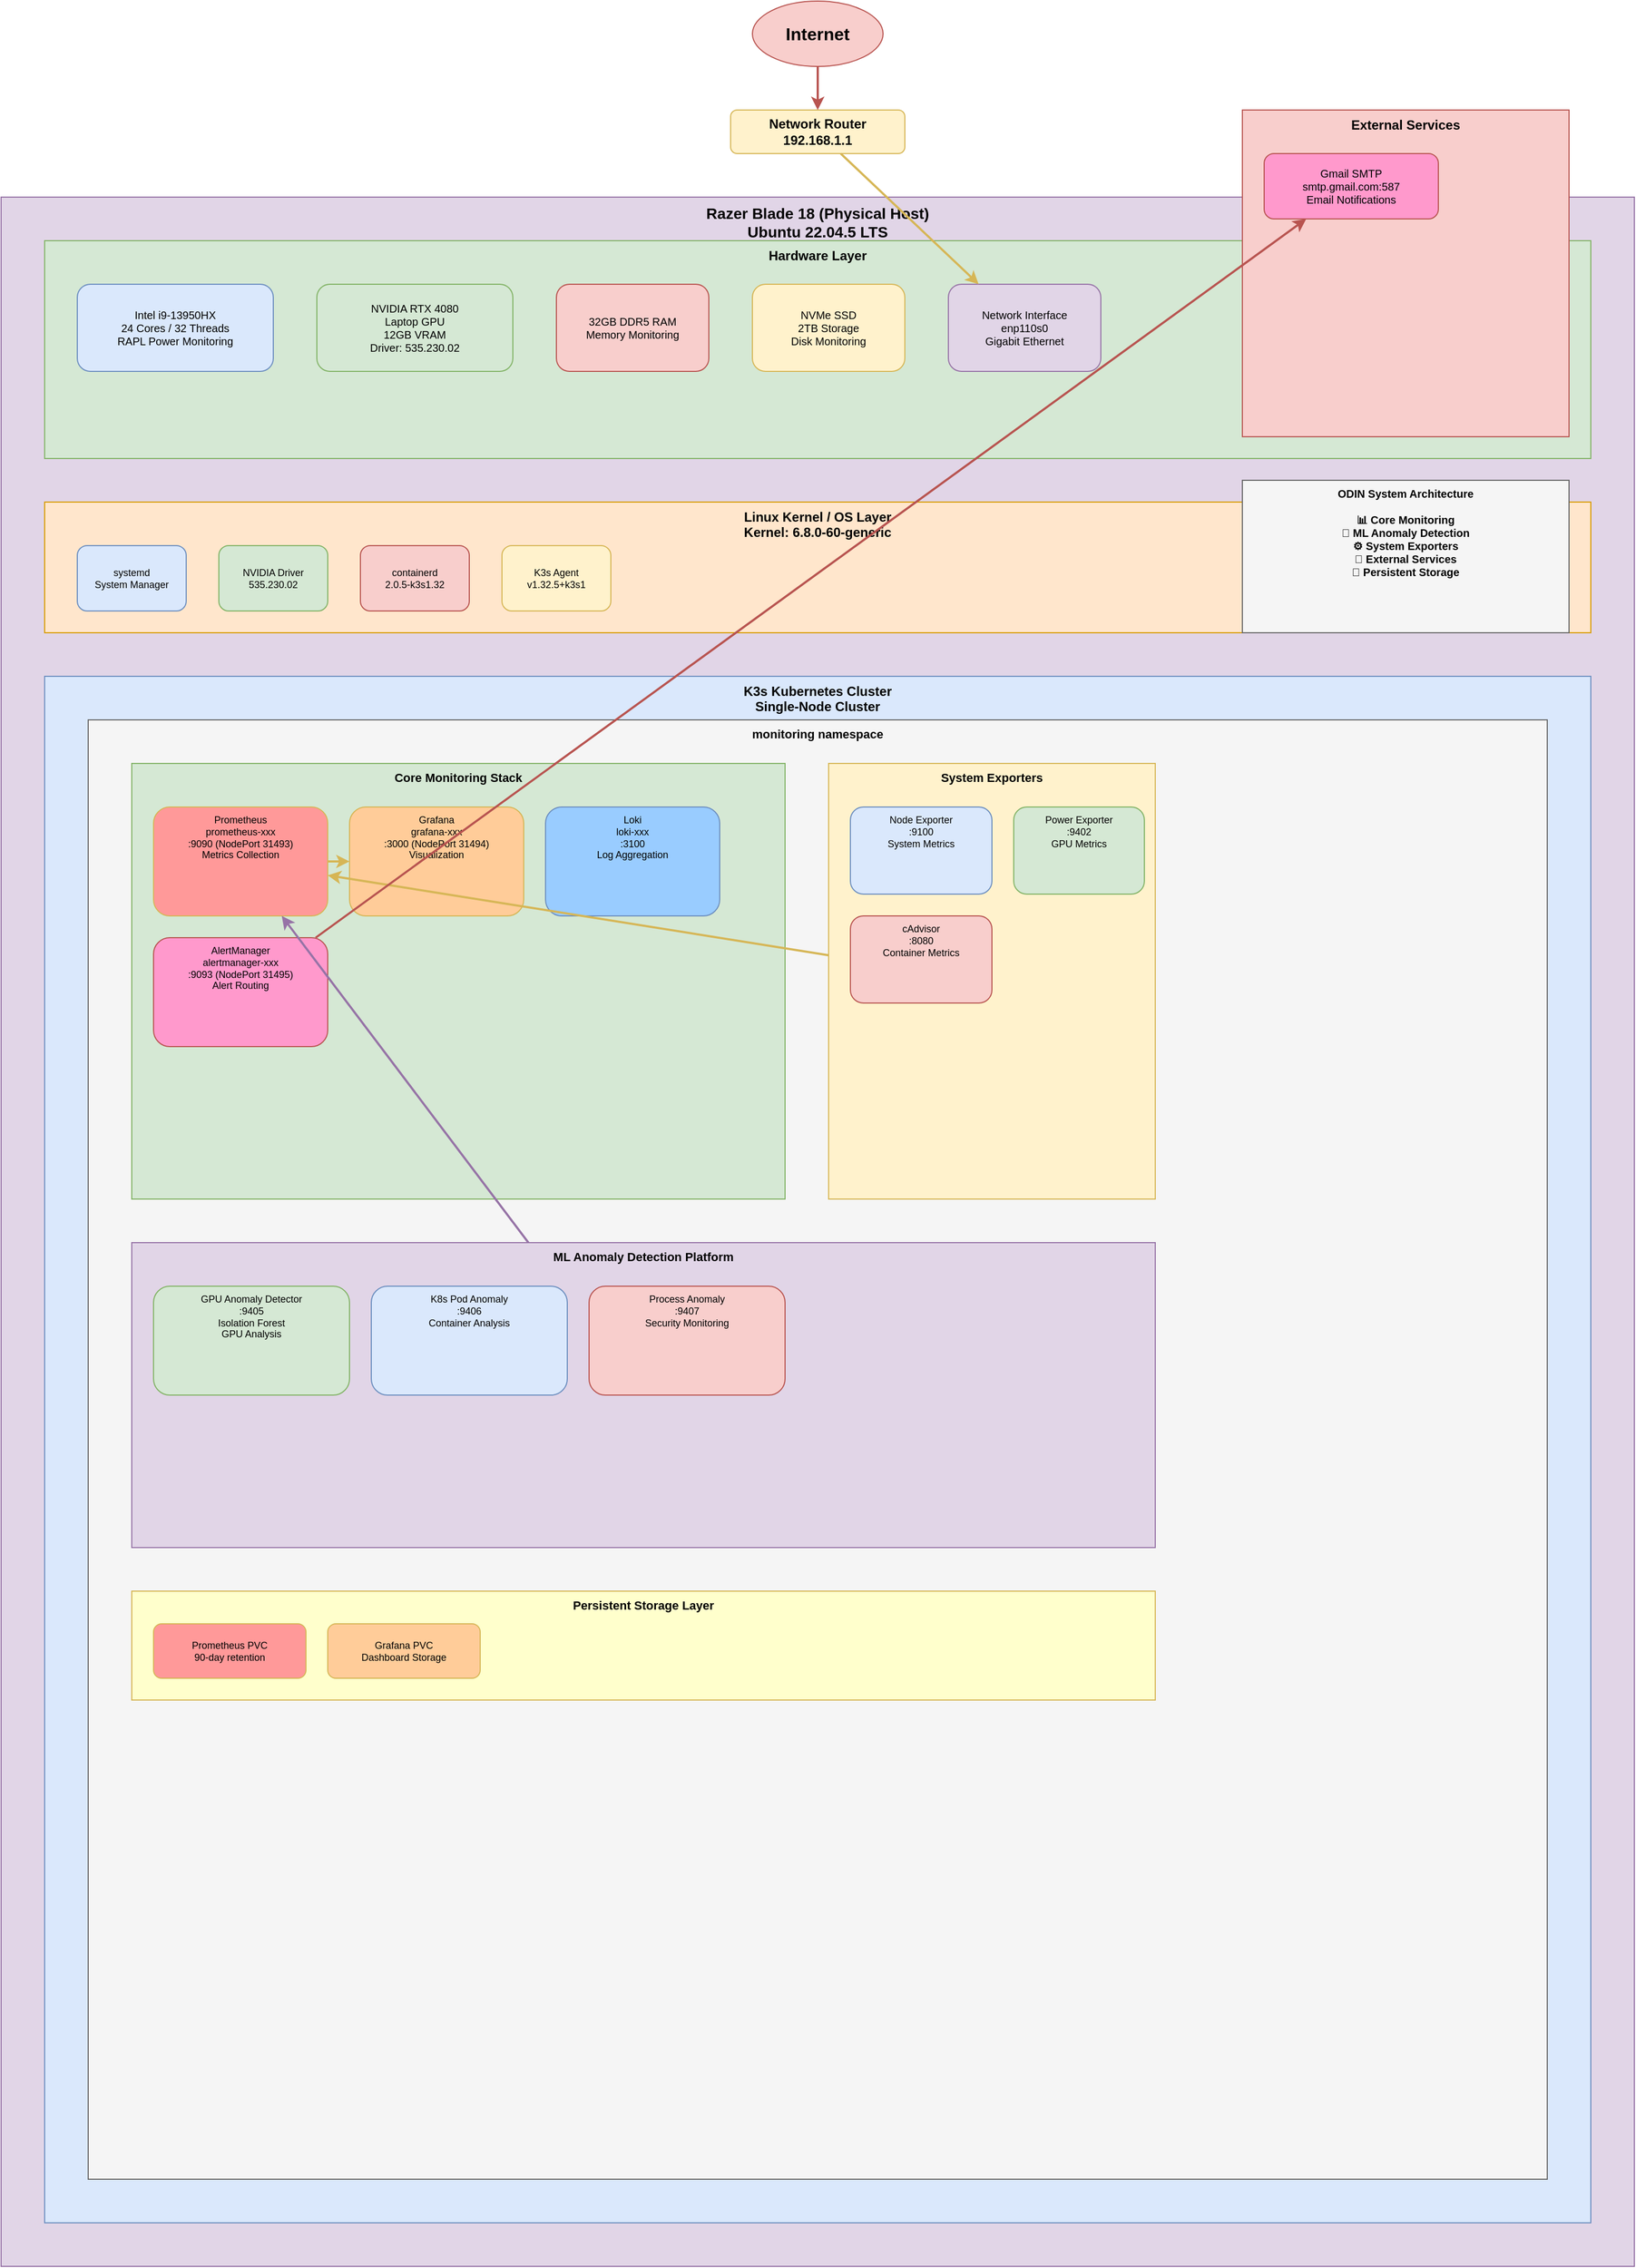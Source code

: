 <mxfile version="24.4.8" type="device">
  <diagram name="ODIN-Deployment" id="odin-deployment-diagram">
    <mxGraphModel dx="2074" dy="1181" grid="1" gridSize="10" guides="1" tooltips="1" connect="1" arrows="1" fold="1" page="1" pageScale="1" pageWidth="1654" pageHeight="2339" math="0" shadow="0">
      <root>
        <mxCell id="0" />
        <mxCell id="1" parent="0" />
        
        <!-- Internet Layer -->
        <mxCell id="internet" value="Internet" style="ellipse;whiteSpace=wrap;html=1;fillColor=#f8cecc;strokeColor=#b85450;fontSize=16;fontStyle=1;" parent="1" vertex="1">
          <mxGeometry x="750" y="40" width="120" height="60" as="geometry" />
        </mxCell>
        
        <!-- Network Router -->
        <mxCell id="router" value="Network Router&#xa;192.168.1.1" style="rounded=1;whiteSpace=wrap;html=1;fillColor=#fff2cc;strokeColor=#d6b656;fontSize=12;fontStyle=1;" parent="1" vertex="1">
          <mxGeometry x="730" y="140" width="160" height="40" as="geometry" />
        </mxCell>
        
        <!-- Razer Blade 18 Physical Host -->
        <mxCell id="razer-host" value="Razer Blade 18 (Physical Host)&#xa;Ubuntu 22.04.5 LTS&#xa;IP: 192.168.1.154" style="rounded=0;whiteSpace=wrap;html=1;fillColor=#e1d5e7;strokeColor=#9673a6;fontSize=14;fontStyle=1;verticalAlign=top;" parent="1" vertex="1">
          <mxGeometry x="60" y="220" width="1500" height="1900" as="geometry" />
        </mxCell>
        
        <!-- Hardware Layer -->
        <mxCell id="hardware-layer" value="Hardware Layer" style="rounded=0;whiteSpace=wrap;html=1;fillColor=#d5e8d4;strokeColor=#82b366;fontSize=12;fontStyle=1;verticalAlign=top;" parent="1" vertex="1">
          <mxGeometry x="100" y="260" width="1420" height="200" as="geometry" />
        </mxCell>
        
        <!-- CPU -->
        <mxCell id="cpu" value="Intel i9-13950HX&#xa;24 Cores / 32 Threads&#xa;RAPL Power Monitoring" style="rounded=1;whiteSpace=wrap;html=1;fillColor=#dae8fc;strokeColor=#6c8ebf;fontSize=10;" parent="1" vertex="1">
          <mxGeometry x="130" y="300" width="180" height="80" as="geometry" />
        </mxCell>
        
        <!-- GPU -->
        <mxCell id="gpu" value="NVIDIA RTX 4080&#xa;Laptop GPU&#xa;12GB VRAM&#xa;Driver: 535.230.02" style="rounded=1;whiteSpace=wrap;html=1;fillColor=#d5e8d4;strokeColor=#82b366;fontSize=10;" parent="1" vertex="1">
          <mxGeometry x="350" y="300" width="180" height="80" as="geometry" />
        </mxCell>
        
        <!-- Memory -->
        <mxCell id="memory" value="32GB DDR5 RAM&#xa;Memory Monitoring" style="rounded=1;whiteSpace=wrap;html=1;fillColor=#f8cecc;strokeColor=#b85450;fontSize=10;" parent="1" vertex="1">
          <mxGeometry x="570" y="300" width="140" height="80" as="geometry" />
        </mxCell>
        
        <!-- Storage -->
        <mxCell id="storage" value="NVMe SSD&#xa;2TB Storage&#xa;Disk Monitoring" style="rounded=1;whiteSpace=wrap;html=1;fillColor=#fff2cc;strokeColor=#d6b656;fontSize=10;" parent="1" vertex="1">
          <mxGeometry x="750" y="300" width="140" height="80" as="geometry" />
        </mxCell>
        
        <!-- Network Interface -->
        <mxCell id="network-hw" value="Network Interface&#xa;enp110s0&#xa;Gigabit Ethernet" style="rounded=1;whiteSpace=wrap;html=1;fillColor=#e1d5e7;strokeColor=#9673a6;fontSize=10;" parent="1" vertex="1">
          <mxGeometry x="930" y="300" width="140" height="80" as="geometry" />
        </mxCell>
        
        <!-- Kernel/OS Layer -->
        <mxCell id="kernel-layer" value="Linux Kernel / OS Layer&#xa;Kernel: 6.8.0-60-generic" style="rounded=0;whiteSpace=wrap;html=1;fillColor=#ffe6cc;strokeColor=#d79b00;fontSize=12;fontStyle=1;verticalAlign=top;" parent="1" vertex="1">
          <mxGeometry x="100" y="500" width="1420" height="120" as="geometry" />
        </mxCell>
        
        <!-- System Services -->
        <mxCell id="systemd" value="systemd&#xa;System Manager" style="rounded=1;whiteSpace=wrap;html=1;fillColor=#dae8fc;strokeColor=#6c8ebf;fontSize=9;" parent="1" vertex="1">
          <mxGeometry x="130" y="540" width="100" height="60" as="geometry" />
        </mxCell>
        
        <mxCell id="nvidia-driver" value="NVIDIA Driver&#xa;535.230.02" style="rounded=1;whiteSpace=wrap;html=1;fillColor=#d5e8d4;strokeColor=#82b366;fontSize=9;" parent="1" vertex="1">
          <mxGeometry x="260" y="540" width="100" height="60" as="geometry" />
        </mxCell>
        
        <mxCell id="containerd" value="containerd&#xa;2.0.5-k3s1.32" style="rounded=1;whiteSpace=wrap;html=1;fillColor=#f8cecc;strokeColor=#b85450;fontSize=9;" parent="1" vertex="1">
          <mxGeometry x="390" y="540" width="100" height="60" as="geometry" />
        </mxCell>
        
        <mxCell id="k3s-agent" value="K3s Agent&#xa;v1.32.5+k3s1" style="rounded=1;whiteSpace=wrap;html=1;fillColor=#fff2cc;strokeColor=#d6b656;fontSize=9;" parent="1" vertex="1">
          <mxGeometry x="520" y="540" width="100" height="60" as="geometry" />
        </mxCell>
        
        <!-- K3s Cluster Layer -->
        <mxCell id="k3s-cluster" value="K3s Kubernetes Cluster&#xa;Single-Node Cluster" style="rounded=0;whiteSpace=wrap;html=1;fillColor=#dae8fc;strokeColor=#6c8ebf;fontSize=12;fontStyle=1;verticalAlign=top;" parent="1" vertex="1">
          <mxGeometry x="100" y="660" width="1420" height="1420" as="geometry" />
        </mxCell>
        
        <!-- Monitoring Namespace -->
        <mxCell id="monitoring-ns" value="monitoring namespace" style="rounded=0;whiteSpace=wrap;html=1;fillColor=#f5f5f5;strokeColor=#666666;fontSize=11;fontStyle=1;verticalAlign=top;" parent="1" vertex="1">
          <mxGeometry x="140" y="700" width="1340" height="1340" as="geometry" />
        </mxCell>
        
        <!-- Core Monitoring Stack -->
        <mxCell id="core-monitoring" value="Core Monitoring Stack" style="rounded=0;whiteSpace=wrap;html=1;fillColor=#d5e8d4;strokeColor=#82b366;fontSize=11;fontStyle=1;verticalAlign=top;" parent="1" vertex="1">
          <mxGeometry x="180" y="740" width="600" height="400" as="geometry" />
        </mxCell>
        
        <!-- Prometheus -->
        <mxCell id="prometheus" value="Prometheus&#xa;prometheus-xxx&#xa;:9090 (NodePort 31493)&#xa;Metrics Collection" style="rounded=1;whiteSpace=wrap;html=1;fillColor=#ff9999;strokeColor=#d6b656;fontSize=9;verticalAlign=top;" parent="1" vertex="1">
          <mxGeometry x="200" y="780" width="160" height="100" as="geometry" />
        </mxCell>
        
        <!-- Grafana -->
        <mxCell id="grafana" value="Grafana&#xa;grafana-xxx&#xa;:3000 (NodePort 31494)&#xa;Visualization" style="rounded=1;whiteSpace=wrap;html=1;fillColor=#ffcc99;strokeColor=#d6b656;fontSize=9;verticalAlign=top;" parent="1" vertex="1">
          <mxGeometry x="380" y="780" width="160" height="100" as="geometry" />
        </mxCell>
        
        <!-- Loki -->
        <mxCell id="loki" value="Loki&#xa;loki-xxx&#xa;:3100&#xa;Log Aggregation" style="rounded=1;whiteSpace=wrap;html=1;fillColor=#99ccff;strokeColor=#6c8ebf;fontSize=9;verticalAlign=top;" parent="1" vertex="1">
          <mxGeometry x="560" y="780" width="160" height="100" as="geometry" />
        </mxCell>
        
        <!-- AlertManager -->
        <mxCell id="alertmanager" value="AlertManager&#xa;alertmanager-xxx&#xa;:9093 (NodePort 31495)&#xa;Alert Routing" style="rounded=1;whiteSpace=wrap;html=1;fillColor=#ff99cc;strokeColor=#b85450;fontSize=9;verticalAlign=top;" parent="1" vertex="1">
          <mxGeometry x="200" y="900" width="160" height="100" as="geometry" />
        </mxCell>
        
        <!-- System Exporters -->
        <mxCell id="system-exporters" value="System Exporters" style="rounded=0;whiteSpace=wrap;html=1;fillColor=#fff2cc;strokeColor=#d6b656;fontSize=11;fontStyle=1;verticalAlign=top;" parent="1" vertex="1">
          <mxGeometry x="820" y="740" width="300" height="400" as="geometry" />
        </mxCell>
        
        <!-- Node Exporter -->
        <mxCell id="node-exporter" value="Node Exporter&#xa;:9100&#xa;System Metrics" style="rounded=1;whiteSpace=wrap;html=1;fillColor=#dae8fc;strokeColor=#6c8ebf;fontSize=9;verticalAlign=top;" parent="1" vertex="1">
          <mxGeometry x="840" y="780" width="130" height="80" as="geometry" />
        </mxCell>
        
        <!-- Power Exporter -->
        <mxCell id="power-exporter" value="Power Exporter&#xa;:9402&#xa;GPU Metrics" style="rounded=1;whiteSpace=wrap;html=1;fillColor=#d5e8d4;strokeColor=#82b366;fontSize=9;verticalAlign=top;" parent="1" vertex="1">
          <mxGeometry x="990" y="780" width="120" height="80" as="geometry" />
        </mxCell>
        
        <!-- cAdvisor -->
        <mxCell id="cadvisor" value="cAdvisor&#xa;:8080&#xa;Container Metrics" style="rounded=1;whiteSpace=wrap;html=1;fillColor=#f8cecc;strokeColor=#b85450;fontSize=9;verticalAlign=top;" parent="1" vertex="1">
          <mxGeometry x="840" y="880" width="130" height="80" as="geometry" />
        </mxCell>
        
        <!-- ML Anomaly Detection Platform -->
        <mxCell id="ml-platform" value="ML Anomaly Detection Platform" style="rounded=0;whiteSpace=wrap;html=1;fillColor=#e1d5e7;strokeColor=#9673a6;fontSize=11;fontStyle=1;verticalAlign=top;" parent="1" vertex="1">
          <mxGeometry x="180" y="1180" width="940" height="280" as="geometry" />
        </mxCell>
        
        <!-- GPU Anomaly Detector -->
        <mxCell id="gpu-anomaly" value="GPU Anomaly Detector&#xa;:9405&#xa;Isolation Forest&#xa;GPU Analysis" style="rounded=1;whiteSpace=wrap;html=1;fillColor=#d5e8d4;strokeColor=#82b366;fontSize=9;verticalAlign=top;" parent="1" vertex="1">
          <mxGeometry x="200" y="1220" width="180" height="100" as="geometry" />
        </mxCell>
        
        <!-- K8s Pod Anomaly Detector -->
        <mxCell id="k8s-anomaly" value="K8s Pod Anomaly&#xa;:9406&#xa;Container Analysis" style="rounded=1;whiteSpace=wrap;html=1;fillColor=#dae8fc;strokeColor=#6c8ebf;fontSize=9;verticalAlign=top;" parent="1" vertex="1">
          <mxGeometry x="400" y="1220" width="180" height="100" as="geometry" />
        </mxCell>
        
        <!-- Process Anomaly Detector -->
        <mxCell id="process-anomaly" value="Process Anomaly&#xa;:9407&#xa;Security Monitoring" style="rounded=1;whiteSpace=wrap;html=1;fillColor=#f8cecc;strokeColor=#b85450;fontSize=9;verticalAlign=top;" parent="1" vertex="1">
          <mxGeometry x="600" y="1220" width="180" height="100" as="geometry" />
        </mxCell>
        
        <!-- External Services -->
        <mxCell id="external-services" value="External Services" style="rounded=0;whiteSpace=wrap;html=1;fillColor=#f8cecc;strokeColor=#b85450;fontSize=12;fontStyle=1;verticalAlign=top;" parent="1" vertex="1">
          <mxGeometry x="1200" y="140" width="300" height="300" as="geometry" />
        </mxCell>
        
        <!-- Gmail SMTP -->
        <mxCell id="gmail-smtp" value="Gmail SMTP&#xa;smtp.gmail.com:587&#xa;Email Notifications" style="rounded=1;whiteSpace=wrap;html=1;fillColor=#ff99cc;strokeColor=#b85450;fontSize=10;" parent="1" vertex="1">
          <mxGeometry x="1220" y="180" width="160" height="60" as="geometry" />
        </mxCell>
        
        <!-- Storage Layer -->
        <mxCell id="storage-layer" value="Persistent Storage Layer" style="rounded=0;whiteSpace=wrap;html=1;fillColor=#ffffcc;strokeColor=#d6b656;fontSize=11;fontStyle=1;verticalAlign=top;" parent="1" vertex="1">
          <mxGeometry x="180" y="1500" width="940" height="100" as="geometry" />
        </mxCell>
        
        <!-- Prometheus Storage -->
        <mxCell id="prom-storage" value="Prometheus PVC&#xa;90-day retention" style="rounded=1;whiteSpace=wrap;html=1;fillColor=#ff9999;strokeColor=#d6b656;fontSize=9;" parent="1" vertex="1">
          <mxGeometry x="200" y="1530" width="140" height="50" as="geometry" />
        </mxCell>
        
        <!-- Grafana Storage -->
        <mxCell id="grafana-storage" value="Grafana PVC&#xa;Dashboard Storage" style="rounded=1;whiteSpace=wrap;html=1;fillColor=#ffcc99;strokeColor=#d6b656;fontSize=9;" parent="1" vertex="1">
          <mxGeometry x="360" y="1530" width="140" height="50" as="geometry" />
        </mxCell>
        
        <!-- Network Connections -->
        
        <!-- Internet to Router -->
        <mxCell id="internet-router" style="endArrow=classic;html=1;strokeWidth=2;fillColor=#f8cecc;strokeColor=#b85450;" parent="1" source="internet" target="router" edge="1">
          <mxGeometry width="50" height="50" relative="1" as="geometry">
            <mxPoint x="800" y="100" as="sourcePoint" />
            <mxPoint x="810" y="140" as="targetPoint" />
          </mxGeometry>
        </mxCell>
        
        <!-- Router to Razer Blade -->
        <mxCell id="router-host" style="endArrow=classic;html=1;strokeWidth=2;fillColor=#fff2cc;strokeColor=#d6b656;" parent="1" source="router" target="network-hw" edge="1">
          <mxGeometry width="50" height="50" relative="1" as="geometry">
            <mxPoint x="810" y="180" as="sourcePoint" />
            <mxPoint x="1000" y="300" as="targetPoint" />
          </mxGeometry>
        </mxCell>
        
        <!-- Exporters to Prometheus -->
        <mxCell id="exporters-prom" style="endArrow=classic;html=1;strokeWidth=2;fillColor=#ff9999;strokeColor=#d6b656;" parent="1" source="system-exporters" target="prometheus" edge="1">
          <mxGeometry width="50" height="50" relative="1" as="geometry">
            <mxPoint x="820" y="830" as="sourcePoint" />
            <mxPoint x="360" y="830" as="targetPoint" />
          </mxGeometry>
        </mxCell>
        
        <!-- ML Platform to Prometheus -->
        <mxCell id="ml-prom" style="endArrow=classic;html=1;strokeWidth=2;fillColor=#e1d5e7;strokeColor=#9673a6;" parent="1" source="ml-platform" target="prometheus" edge="1">
          <mxGeometry width="50" height="50" relative="1" as="geometry">
            <mxPoint x="650" y="1180" as="sourcePoint" />
            <mxPoint x="280" y="880" as="targetPoint" />
          </mxGeometry>
        </mxCell>
        
        <!-- Prometheus to Grafana -->
        <mxCell id="prom-grafana" style="endArrow=classic;html=1;strokeWidth=2;fillColor=#ffcc99;strokeColor=#d6b656;" parent="1" source="prometheus" target="grafana" edge="1">
          <mxGeometry width="50" height="50" relative="1" as="geometry">
            <mxPoint x="360" y="830" as="sourcePoint" />
            <mxPoint x="380" y="830" as="targetPoint" />
          </mxGeometry>
        </mxCell>
        
        <!-- AlertManager to External Email -->
        <mxCell id="alert-email" style="endArrow=classic;html=1;strokeWidth=2;fillColor=#ff99cc;strokeColor=#b85450;" parent="1" source="alertmanager" target="gmail-smtp" edge="1">
          <mxGeometry width="50" height="50" relative="1" as="geometry">
            <mxPoint x="360" y="950" as="sourcePoint" />
            <mxPoint x="1220" y="210" as="targetPoint" />
          </mxGeometry>
        </mxCell>
        
        <!-- Legend -->
        <mxCell id="legend" value="ODIN System Architecture&#xa;&#xa;📊 Core Monitoring&#xa;🤖 ML Anomaly Detection&#xa;⚙️ System Exporters&#xa;🔗 External Services&#xa;💾 Persistent Storage" style="rounded=0;whiteSpace=wrap;html=1;fillColor=#f5f5f5;strokeColor=#666666;fontSize=10;fontStyle=1;verticalAlign=top;" parent="1" vertex="1">
          <mxGeometry x="1200" y="480" width="300" height="140" as="geometry" />
        </mxCell>
        
      </root>
    </mxGraphModel>
  </diagram>
</mxfile>